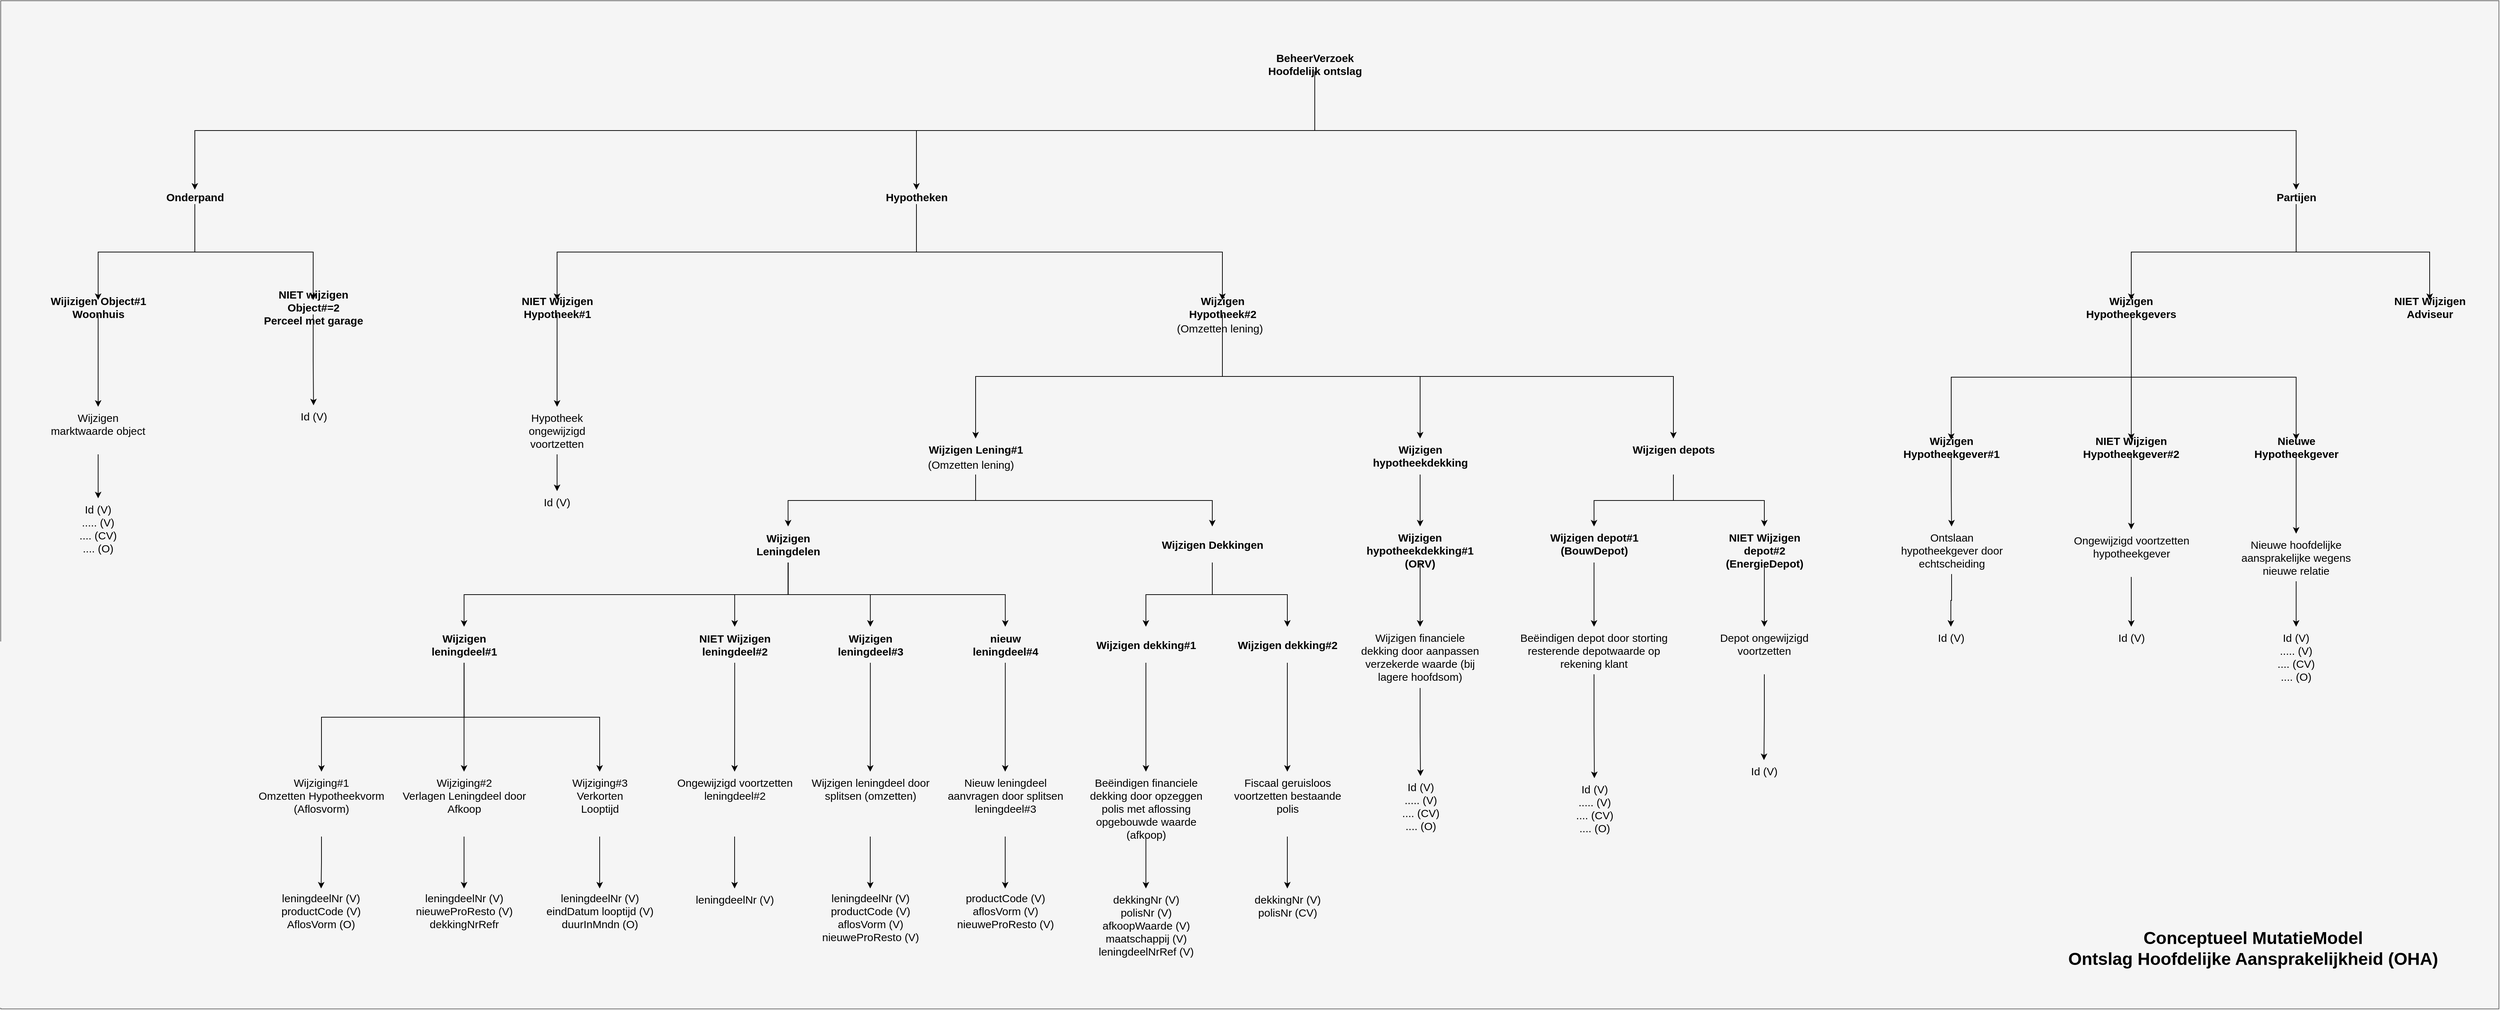 <mxfile version="13.5.8" type="github">
  <diagram id="_5MlK92pP_jdn4NmUBOo" name="Page-1">
    <mxGraphModel dx="5622" dy="2245" grid="1" gridSize="10" guides="1" tooltips="1" connect="1" arrows="1" fold="1" page="1" pageScale="1" pageWidth="1169" pageHeight="1654" math="0" shadow="0">
      <root>
        <mxCell id="0" />
        <mxCell id="1" parent="0" />
        <mxCell id="A_dErglWLUNFQnM9_SRv-1" value="" style="rounded=0;whiteSpace=wrap;html=1;fillColor=#f5f5f5;strokeColor=#666666;fontColor=#333333;labelBackgroundColor=none;" vertex="1" parent="1">
          <mxGeometry x="-4216" y="-223" width="3462" height="1398" as="geometry" />
        </mxCell>
        <mxCell id="A_dErglWLUNFQnM9_SRv-2" style="edgeStyle=orthogonalEdgeStyle;rounded=0;orthogonalLoop=1;jettySize=auto;html=1;exitX=0.5;exitY=1;exitDx=0;exitDy=0;labelBackgroundColor=none;" edge="1" parent="1" source="A_dErglWLUNFQnM9_SRv-6" target="A_dErglWLUNFQnM9_SRv-10">
          <mxGeometry relative="1" as="geometry" />
        </mxCell>
        <mxCell id="A_dErglWLUNFQnM9_SRv-3" style="edgeStyle=orthogonalEdgeStyle;rounded=0;orthogonalLoop=1;jettySize=auto;html=1;exitX=0.5;exitY=1;exitDx=0;exitDy=0;entryX=0.5;entryY=0;entryDx=0;entryDy=0;labelBackgroundColor=none;" edge="1" parent="1" source="A_dErglWLUNFQnM9_SRv-6" target="A_dErglWLUNFQnM9_SRv-12">
          <mxGeometry relative="1" as="geometry" />
        </mxCell>
        <mxCell id="A_dErglWLUNFQnM9_SRv-4" style="edgeStyle=orthogonalEdgeStyle;rounded=0;orthogonalLoop=1;jettySize=auto;html=1;exitX=0.5;exitY=1;exitDx=0;exitDy=0;entryX=0.5;entryY=0;entryDx=0;entryDy=0;labelBackgroundColor=none;" edge="1" parent="1" source="A_dErglWLUNFQnM9_SRv-6" target="A_dErglWLUNFQnM9_SRv-14">
          <mxGeometry relative="1" as="geometry" />
        </mxCell>
        <mxCell id="A_dErglWLUNFQnM9_SRv-5" style="edgeStyle=orthogonalEdgeStyle;rounded=0;orthogonalLoop=1;jettySize=auto;html=1;exitX=0.5;exitY=1;exitDx=0;exitDy=0;entryX=0.5;entryY=0;entryDx=0;entryDy=0;labelBackgroundColor=none;" edge="1" parent="1" source="A_dErglWLUNFQnM9_SRv-6" target="A_dErglWLUNFQnM9_SRv-16">
          <mxGeometry relative="1" as="geometry" />
        </mxCell>
        <mxCell id="A_dErglWLUNFQnM9_SRv-6" value="Wijzigen Leningdelen" style="text;html=1;strokeColor=none;fillColor=none;align=center;verticalAlign=middle;whiteSpace=wrap;rounded=0;fontStyle=1;fontSize=15;labelBackgroundColor=none;" vertex="1" parent="1">
          <mxGeometry x="-3198.36" y="506" width="147" height="50" as="geometry" />
        </mxCell>
        <mxCell id="A_dErglWLUNFQnM9_SRv-7" style="edgeStyle=orthogonalEdgeStyle;rounded=0;orthogonalLoop=1;jettySize=auto;html=1;exitX=0.5;exitY=1;exitDx=0;exitDy=0;entryX=0.5;entryY=0;entryDx=0;entryDy=0;labelBackgroundColor=none;" edge="1" parent="1" source="A_dErglWLUNFQnM9_SRv-10" target="A_dErglWLUNFQnM9_SRv-18">
          <mxGeometry relative="1" as="geometry" />
        </mxCell>
        <mxCell id="A_dErglWLUNFQnM9_SRv-8" style="edgeStyle=orthogonalEdgeStyle;rounded=0;orthogonalLoop=1;jettySize=auto;html=1;exitX=0.5;exitY=1;exitDx=0;exitDy=0;entryX=0.5;entryY=0;entryDx=0;entryDy=0;labelBackgroundColor=none;" edge="1" parent="1" source="A_dErglWLUNFQnM9_SRv-10" target="A_dErglWLUNFQnM9_SRv-20">
          <mxGeometry relative="1" as="geometry" />
        </mxCell>
        <mxCell id="A_dErglWLUNFQnM9_SRv-9" style="edgeStyle=orthogonalEdgeStyle;rounded=0;orthogonalLoop=1;jettySize=auto;html=1;exitX=0.5;exitY=1;exitDx=0;exitDy=0;" edge="1" parent="1" source="A_dErglWLUNFQnM9_SRv-10" target="A_dErglWLUNFQnM9_SRv-121">
          <mxGeometry relative="1" as="geometry" />
        </mxCell>
        <mxCell id="A_dErglWLUNFQnM9_SRv-10" value="Wijzigen leningdeel#1" style="text;html=1;strokeColor=none;fillColor=none;align=center;verticalAlign=middle;whiteSpace=wrap;rounded=0;fontStyle=1;fontSize=15;labelBackgroundColor=none;" vertex="1" parent="1">
          <mxGeometry x="-3647.43" y="645.0" width="147" height="50" as="geometry" />
        </mxCell>
        <mxCell id="A_dErglWLUNFQnM9_SRv-11" style="edgeStyle=orthogonalEdgeStyle;rounded=0;orthogonalLoop=1;jettySize=auto;html=1;exitX=0.5;exitY=1;exitDx=0;exitDy=0;fontSize=15;labelBackgroundColor=none;" edge="1" parent="1" source="A_dErglWLUNFQnM9_SRv-12" target="A_dErglWLUNFQnM9_SRv-26">
          <mxGeometry relative="1" as="geometry" />
        </mxCell>
        <mxCell id="A_dErglWLUNFQnM9_SRv-12" value="NIET Wijzigen leningdeel#2" style="text;html=1;strokeColor=none;fillColor=none;align=center;verticalAlign=middle;whiteSpace=wrap;rounded=0;fontStyle=1;fontSize=15;labelBackgroundColor=none;" vertex="1" parent="1">
          <mxGeometry x="-3272.36" y="645.0" width="147" height="50" as="geometry" />
        </mxCell>
        <mxCell id="A_dErglWLUNFQnM9_SRv-13" style="edgeStyle=orthogonalEdgeStyle;rounded=0;orthogonalLoop=1;jettySize=auto;html=1;exitX=0.5;exitY=1;exitDx=0;exitDy=0;fontSize=15;labelBackgroundColor=none;" edge="1" parent="1" source="A_dErglWLUNFQnM9_SRv-14" target="A_dErglWLUNFQnM9_SRv-24">
          <mxGeometry relative="1" as="geometry" />
        </mxCell>
        <mxCell id="A_dErglWLUNFQnM9_SRv-14" value="Wijzigen leningdeel#3" style="text;html=1;strokeColor=none;fillColor=none;align=center;verticalAlign=middle;whiteSpace=wrap;rounded=0;fontStyle=1;fontSize=15;labelBackgroundColor=none;" vertex="1" parent="1">
          <mxGeometry x="-3084.36" y="645.0" width="147" height="50" as="geometry" />
        </mxCell>
        <mxCell id="A_dErglWLUNFQnM9_SRv-15" style="edgeStyle=orthogonalEdgeStyle;rounded=0;orthogonalLoop=1;jettySize=auto;html=1;exitX=0.5;exitY=1;exitDx=0;exitDy=0;entryX=0.5;entryY=0;entryDx=0;entryDy=0;fontSize=15;labelBackgroundColor=none;" edge="1" parent="1" source="A_dErglWLUNFQnM9_SRv-16" target="A_dErglWLUNFQnM9_SRv-22">
          <mxGeometry relative="1" as="geometry" />
        </mxCell>
        <mxCell id="A_dErglWLUNFQnM9_SRv-16" value="nieuw &lt;br&gt;leningdeel#4" style="text;html=1;strokeColor=none;fillColor=none;align=center;verticalAlign=middle;whiteSpace=wrap;rounded=0;fontStyle=1;fontSize=15;labelBackgroundColor=none;" vertex="1" parent="1">
          <mxGeometry x="-2897.36" y="645.0" width="147" height="50" as="geometry" />
        </mxCell>
        <mxCell id="A_dErglWLUNFQnM9_SRv-17" style="edgeStyle=orthogonalEdgeStyle;rounded=0;orthogonalLoop=1;jettySize=auto;html=1;exitX=0.5;exitY=1;exitDx=0;exitDy=0;entryX=0.5;entryY=0;entryDx=0;entryDy=0;fontSize=15;labelBackgroundColor=none;" edge="1" parent="1" source="A_dErglWLUNFQnM9_SRv-18" target="A_dErglWLUNFQnM9_SRv-27">
          <mxGeometry relative="1" as="geometry" />
        </mxCell>
        <mxCell id="A_dErglWLUNFQnM9_SRv-18" value="&lt;span style=&quot;color: rgb(0 , 0 , 0) ; font-family: &amp;#34;helvetica&amp;#34; ; font-size: 15px ; font-style: normal ; font-weight: 400 ; letter-spacing: normal ; text-indent: 0px ; text-transform: none ; word-spacing: 0px ; display: inline ; float: none&quot;&gt;Wijziging#2&lt;br&gt;Verlagen Leningdeel door Afkoop&lt;/span&gt;" style="text;whiteSpace=wrap;html=1;align=center;labelBackgroundColor=none;" vertex="1" parent="1">
          <mxGeometry x="-3666.43" y="846.03" width="185" height="90" as="geometry" />
        </mxCell>
        <mxCell id="A_dErglWLUNFQnM9_SRv-19" style="edgeStyle=orthogonalEdgeStyle;rounded=0;orthogonalLoop=1;jettySize=auto;html=1;exitX=0.5;exitY=1;exitDx=0;exitDy=0;entryX=0.5;entryY=0;entryDx=0;entryDy=0;fontSize=15;labelBackgroundColor=none;" edge="1" parent="1" source="A_dErglWLUNFQnM9_SRv-20" target="A_dErglWLUNFQnM9_SRv-28">
          <mxGeometry relative="1" as="geometry" />
        </mxCell>
        <mxCell id="A_dErglWLUNFQnM9_SRv-20" value="&lt;span style=&quot;color: rgb(0 , 0 , 0) ; font-family: &amp;#34;helvetica&amp;#34; ; font-size: 15px ; font-style: normal ; font-weight: 400 ; letter-spacing: normal ; text-indent: 0px ; text-transform: none ; word-spacing: 0px ; display: inline ; float: none&quot;&gt;Wijziging#3&lt;br&gt;Verkorten &lt;br&gt;Looptijd&lt;/span&gt;" style="text;whiteSpace=wrap;html=1;align=center;labelBackgroundColor=none;" vertex="1" parent="1">
          <mxGeometry x="-3478.5" y="846.03" width="185" height="90" as="geometry" />
        </mxCell>
        <mxCell id="A_dErglWLUNFQnM9_SRv-21" style="edgeStyle=orthogonalEdgeStyle;rounded=0;orthogonalLoop=1;jettySize=auto;html=1;exitX=0.5;exitY=1;exitDx=0;exitDy=0;entryX=0.5;entryY=0;entryDx=0;entryDy=0;fontSize=15;labelBackgroundColor=none;" edge="1" parent="1" source="A_dErglWLUNFQnM9_SRv-22" target="A_dErglWLUNFQnM9_SRv-31">
          <mxGeometry relative="1" as="geometry" />
        </mxCell>
        <mxCell id="A_dErglWLUNFQnM9_SRv-22" value="&lt;span style=&quot;color: rgb(0, 0, 0); font-family: helvetica; font-size: 15px; font-style: normal; font-weight: 400; letter-spacing: normal; text-indent: 0px; text-transform: none; word-spacing: 0px; display: inline; float: none;&quot;&gt;Nieuw leningdeel aanvragen door splitsen leningdeel#3&lt;/span&gt;" style="text;whiteSpace=wrap;html=1;align=center;labelBackgroundColor=none;" vertex="1" parent="1">
          <mxGeometry x="-2916.5" y="846.03" width="185" height="90" as="geometry" />
        </mxCell>
        <mxCell id="A_dErglWLUNFQnM9_SRv-23" style="edgeStyle=orthogonalEdgeStyle;rounded=0;orthogonalLoop=1;jettySize=auto;html=1;exitX=0.5;exitY=1;exitDx=0;exitDy=0;entryX=0.5;entryY=0;entryDx=0;entryDy=0;fontSize=15;labelBackgroundColor=none;" edge="1" parent="1" source="A_dErglWLUNFQnM9_SRv-24" target="A_dErglWLUNFQnM9_SRv-30">
          <mxGeometry relative="1" as="geometry" />
        </mxCell>
        <mxCell id="A_dErglWLUNFQnM9_SRv-24" value="Wijzigen leningdeel door splitsen (omzetten)" style="text;whiteSpace=wrap;html=1;fontSize=15;align=center;labelBackgroundColor=none;" vertex="1" parent="1">
          <mxGeometry x="-3103.5" y="846.03" width="185" height="90" as="geometry" />
        </mxCell>
        <mxCell id="A_dErglWLUNFQnM9_SRv-25" style="edgeStyle=orthogonalEdgeStyle;rounded=0;orthogonalLoop=1;jettySize=auto;html=1;exitX=0.5;exitY=1;exitDx=0;exitDy=0;entryX=0.5;entryY=0;entryDx=0;entryDy=0;fontSize=15;labelBackgroundColor=none;" edge="1" parent="1" source="A_dErglWLUNFQnM9_SRv-26" target="A_dErglWLUNFQnM9_SRv-29">
          <mxGeometry relative="1" as="geometry" />
        </mxCell>
        <mxCell id="A_dErglWLUNFQnM9_SRv-26" value="Ongewijzigd voortzetten leningdeel#2" style="text;whiteSpace=wrap;html=1;fontSize=15;align=center;labelBackgroundColor=none;" vertex="1" parent="1">
          <mxGeometry x="-3291.5" y="846.03" width="185" height="90" as="geometry" />
        </mxCell>
        <mxCell id="A_dErglWLUNFQnM9_SRv-27" value="&lt;p&gt;leningdeelNr (V)&lt;br&gt;nieuweProResto (V)&lt;br&gt;dekkingNrRefr&lt;br&gt;&lt;/p&gt;" style="text;html=1;strokeColor=none;fillColor=none;spacing=5;spacingTop=-20;whiteSpace=wrap;overflow=hidden;rounded=0;fontSize=15;align=center;labelBackgroundColor=none;" vertex="1" parent="1">
          <mxGeometry x="-3666.43" y="1008.0" width="185" height="90" as="geometry" />
        </mxCell>
        <mxCell id="A_dErglWLUNFQnM9_SRv-28" value="&lt;p&gt;leningdeelNr (V)&lt;br&gt;eindDatum looptijd (V)&lt;br&gt;duurInMndn (O)&lt;/p&gt;" style="text;html=1;strokeColor=none;fillColor=none;spacing=5;spacingTop=-20;whiteSpace=wrap;overflow=hidden;rounded=0;fontSize=15;align=center;labelBackgroundColor=none;" vertex="1" parent="1">
          <mxGeometry x="-3478.5" y="1008.0" width="185" height="90" as="geometry" />
        </mxCell>
        <mxCell id="A_dErglWLUNFQnM9_SRv-29" value="&lt;meta charset=&quot;utf-8&quot;&gt;&lt;span style=&quot;color: rgb(0, 0, 0); font-family: helvetica; font-size: 15px; font-style: normal; font-weight: 400; letter-spacing: normal; text-indent: 0px; text-transform: none; word-spacing: 0px; display: inline; float: none;&quot;&gt;leningdeelNr (V)&lt;/span&gt;" style="text;whiteSpace=wrap;html=1;fontSize=15;align=center;labelBackgroundColor=none;" vertex="1" parent="1">
          <mxGeometry x="-3291.5" y="1008.0" width="185" height="90" as="geometry" />
        </mxCell>
        <mxCell id="A_dErglWLUNFQnM9_SRv-30" value="&lt;p&gt;leningdeelNr (V)&lt;br&gt;productCode (V)&lt;br&gt;aflosVorm (V)&lt;br&gt;nieuweProResto (V)&lt;/p&gt;" style="text;html=1;strokeColor=none;fillColor=none;spacing=5;spacingTop=-20;whiteSpace=wrap;overflow=hidden;rounded=0;fontSize=15;align=center;labelBackgroundColor=none;" vertex="1" parent="1">
          <mxGeometry x="-3103.5" y="1008" width="185" height="90" as="geometry" />
        </mxCell>
        <mxCell id="A_dErglWLUNFQnM9_SRv-31" value="&lt;p&gt;productCode (V)&lt;br&gt;aflosVorm (V)&lt;br&gt;nieuweProResto (V)&lt;/p&gt;" style="text;html=1;strokeColor=none;fillColor=none;spacing=5;spacingTop=-20;whiteSpace=wrap;overflow=hidden;rounded=0;fontSize=15;align=center;labelBackgroundColor=none;" vertex="1" parent="1">
          <mxGeometry x="-2916.5" y="1008.0" width="185" height="90" as="geometry" />
        </mxCell>
        <mxCell id="A_dErglWLUNFQnM9_SRv-32" style="edgeStyle=orthogonalEdgeStyle;rounded=0;orthogonalLoop=1;jettySize=auto;html=1;exitX=0.5;exitY=1;exitDx=0;exitDy=0;entryX=0.5;entryY=0;entryDx=0;entryDy=0;fontSize=15;labelBackgroundColor=none;" edge="1" parent="1" source="A_dErglWLUNFQnM9_SRv-35" target="A_dErglWLUNFQnM9_SRv-38">
          <mxGeometry relative="1" as="geometry" />
        </mxCell>
        <mxCell id="A_dErglWLUNFQnM9_SRv-33" style="edgeStyle=orthogonalEdgeStyle;rounded=0;orthogonalLoop=1;jettySize=auto;html=1;exitX=0.5;exitY=1;exitDx=0;exitDy=0;entryX=0.5;entryY=0;entryDx=0;entryDy=0;fontSize=15;labelBackgroundColor=none;" edge="1" parent="1" source="A_dErglWLUNFQnM9_SRv-35" target="A_dErglWLUNFQnM9_SRv-49">
          <mxGeometry relative="1" as="geometry" />
        </mxCell>
        <mxCell id="A_dErglWLUNFQnM9_SRv-34" style="edgeStyle=orthogonalEdgeStyle;rounded=0;orthogonalLoop=1;jettySize=auto;html=1;exitX=0.5;exitY=1;exitDx=0;exitDy=0;entryX=0.5;entryY=0;entryDx=0;entryDy=0;fontSize=15;labelBackgroundColor=none;" edge="1" parent="1" source="A_dErglWLUNFQnM9_SRv-35" target="A_dErglWLUNFQnM9_SRv-51">
          <mxGeometry relative="1" as="geometry" />
        </mxCell>
        <mxCell id="A_dErglWLUNFQnM9_SRv-35" value="Wijzigen Hypotheek#2" style="text;html=1;strokeColor=none;fillColor=none;align=center;verticalAlign=middle;whiteSpace=wrap;rounded=0;fontStyle=1;fontSize=15;labelBackgroundColor=none;" vertex="1" parent="1">
          <mxGeometry x="-2596.5" y="192.0" width="147" height="20" as="geometry" />
        </mxCell>
        <mxCell id="A_dErglWLUNFQnM9_SRv-36" style="edgeStyle=orthogonalEdgeStyle;rounded=0;orthogonalLoop=1;jettySize=auto;html=1;exitX=0.5;exitY=1;exitDx=0;exitDy=0;entryX=0.5;entryY=0;entryDx=0;entryDy=0;fontSize=15;labelBackgroundColor=none;" edge="1" parent="1" source="A_dErglWLUNFQnM9_SRv-38" target="A_dErglWLUNFQnM9_SRv-6">
          <mxGeometry relative="1" as="geometry" />
        </mxCell>
        <mxCell id="A_dErglWLUNFQnM9_SRv-37" style="edgeStyle=orthogonalEdgeStyle;rounded=0;orthogonalLoop=1;jettySize=auto;html=1;exitX=0.5;exitY=1;exitDx=0;exitDy=0;entryX=0.5;entryY=0;entryDx=0;entryDy=0;fontSize=15;labelBackgroundColor=none;" edge="1" parent="1" source="A_dErglWLUNFQnM9_SRv-38" target="A_dErglWLUNFQnM9_SRv-42">
          <mxGeometry relative="1" as="geometry" />
        </mxCell>
        <mxCell id="A_dErglWLUNFQnM9_SRv-38" value="&lt;span style=&quot;font-weight: 700&quot;&gt;Wijzigen Lening#1&lt;/span&gt;" style="text;whiteSpace=wrap;html=1;fontSize=15;align=center;labelBackgroundColor=none;" vertex="1" parent="1">
          <mxGeometry x="-2941.496" y="384" width="153" height="50" as="geometry" />
        </mxCell>
        <mxCell id="A_dErglWLUNFQnM9_SRv-39" style="edgeStyle=orthogonalEdgeStyle;rounded=0;orthogonalLoop=1;jettySize=auto;html=1;exitX=0.5;exitY=1;exitDx=0;exitDy=0;fontSize=15;labelBackgroundColor=none;" edge="1" parent="1">
          <mxGeometry relative="1" as="geometry">
            <mxPoint x="-2781" y="135" as="sourcePoint" />
            <mxPoint x="-2781" y="135" as="targetPoint" />
          </mxGeometry>
        </mxCell>
        <mxCell id="A_dErglWLUNFQnM9_SRv-40" style="edgeStyle=orthogonalEdgeStyle;rounded=0;orthogonalLoop=1;jettySize=auto;html=1;exitX=0.5;exitY=1;exitDx=0;exitDy=0;entryX=0.5;entryY=0;entryDx=0;entryDy=0;fontSize=15;labelBackgroundColor=none;" edge="1" parent="1" source="A_dErglWLUNFQnM9_SRv-42" target="A_dErglWLUNFQnM9_SRv-44">
          <mxGeometry relative="1" as="geometry" />
        </mxCell>
        <mxCell id="A_dErglWLUNFQnM9_SRv-41" style="edgeStyle=orthogonalEdgeStyle;rounded=0;orthogonalLoop=1;jettySize=auto;html=1;exitX=0.5;exitY=1;exitDx=0;exitDy=0;entryX=0.5;entryY=0;entryDx=0;entryDy=0;fontSize=15;labelBackgroundColor=none;" edge="1" parent="1" source="A_dErglWLUNFQnM9_SRv-42" target="A_dErglWLUNFQnM9_SRv-46">
          <mxGeometry relative="1" as="geometry" />
        </mxCell>
        <mxCell id="A_dErglWLUNFQnM9_SRv-42" value="Wijzigen Dekkingen" style="text;html=1;strokeColor=none;fillColor=none;align=center;verticalAlign=middle;whiteSpace=wrap;rounded=0;fontStyle=1;fontSize=15;labelBackgroundColor=none;" vertex="1" parent="1">
          <mxGeometry x="-2610.5" y="506" width="147" height="50" as="geometry" />
        </mxCell>
        <mxCell id="A_dErglWLUNFQnM9_SRv-43" style="edgeStyle=orthogonalEdgeStyle;rounded=0;orthogonalLoop=1;jettySize=auto;html=1;exitX=0.5;exitY=1;exitDx=0;exitDy=0;fontSize=15;labelBackgroundColor=none;" edge="1" parent="1" source="A_dErglWLUNFQnM9_SRv-44" target="A_dErglWLUNFQnM9_SRv-62">
          <mxGeometry relative="1" as="geometry" />
        </mxCell>
        <mxCell id="A_dErglWLUNFQnM9_SRv-44" value="Wijzigen dekking#1" style="text;html=1;strokeColor=none;fillColor=none;align=center;verticalAlign=middle;whiteSpace=wrap;rounded=0;fontStyle=1;fontSize=15;labelBackgroundColor=none;" vertex="1" parent="1">
          <mxGeometry x="-2702.5" y="645.0" width="147" height="50" as="geometry" />
        </mxCell>
        <mxCell id="A_dErglWLUNFQnM9_SRv-45" style="edgeStyle=orthogonalEdgeStyle;rounded=0;orthogonalLoop=1;jettySize=auto;html=1;exitX=0.5;exitY=1;exitDx=0;exitDy=0;entryX=0.5;entryY=0;entryDx=0;entryDy=0;fontSize=15;labelBackgroundColor=none;" edge="1" parent="1" source="A_dErglWLUNFQnM9_SRv-46" target="A_dErglWLUNFQnM9_SRv-60">
          <mxGeometry relative="1" as="geometry" />
        </mxCell>
        <mxCell id="A_dErglWLUNFQnM9_SRv-46" value="Wijzigen dekking#2" style="text;html=1;strokeColor=none;fillColor=none;align=center;verticalAlign=middle;whiteSpace=wrap;rounded=0;fontStyle=1;fontSize=15;labelBackgroundColor=none;" vertex="1" parent="1">
          <mxGeometry x="-2506.5" y="645.0" width="147" height="50" as="geometry" />
        </mxCell>
        <mxCell id="A_dErglWLUNFQnM9_SRv-47" style="edgeStyle=orthogonalEdgeStyle;rounded=0;orthogonalLoop=1;jettySize=auto;html=1;exitX=0.5;exitY=1;exitDx=0;exitDy=0;entryX=0.5;entryY=0;entryDx=0;entryDy=0;fontSize=15;labelBackgroundColor=none;" edge="1" parent="1" source="A_dErglWLUNFQnM9_SRv-49" target="A_dErglWLUNFQnM9_SRv-55">
          <mxGeometry relative="1" as="geometry" />
        </mxCell>
        <mxCell id="A_dErglWLUNFQnM9_SRv-48" style="edgeStyle=orthogonalEdgeStyle;rounded=0;orthogonalLoop=1;jettySize=auto;html=1;exitX=0.5;exitY=1;exitDx=0;exitDy=0;entryX=0.5;entryY=0;entryDx=0;entryDy=0;fontSize=15;labelBackgroundColor=none;" edge="1" parent="1" source="A_dErglWLUNFQnM9_SRv-49" target="A_dErglWLUNFQnM9_SRv-57">
          <mxGeometry relative="1" as="geometry" />
        </mxCell>
        <mxCell id="A_dErglWLUNFQnM9_SRv-49" value="&lt;span style=&quot;color: rgb(0, 0, 0); font-family: helvetica; font-size: 15px; font-style: normal; font-weight: 700; letter-spacing: normal; text-indent: 0px; text-transform: none; word-spacing: 0px; display: inline; float: none;&quot;&gt;Wijzigen depots&lt;/span&gt;" style="text;whiteSpace=wrap;html=1;fontSize=15;align=center;labelBackgroundColor=none;" vertex="1" parent="1">
          <mxGeometry x="-1974.496" y="384" width="153" height="50" as="geometry" />
        </mxCell>
        <mxCell id="A_dErglWLUNFQnM9_SRv-50" style="edgeStyle=orthogonalEdgeStyle;rounded=0;orthogonalLoop=1;jettySize=auto;html=1;exitX=0.5;exitY=1;exitDx=0;exitDy=0;fontSize=15;labelBackgroundColor=none;" edge="1" parent="1" source="A_dErglWLUNFQnM9_SRv-51" target="A_dErglWLUNFQnM9_SRv-53">
          <mxGeometry relative="1" as="geometry" />
        </mxCell>
        <mxCell id="A_dErglWLUNFQnM9_SRv-51" value="&lt;span style=&quot;color: rgb(0, 0, 0); font-family: helvetica; font-size: 15px; font-style: normal; font-weight: 700; letter-spacing: normal; text-indent: 0px; text-transform: none; word-spacing: 0px; display: inline; float: none;&quot;&gt;Wijzigen hypotheekdekking&lt;/span&gt;" style="text;whiteSpace=wrap;html=1;fontSize=15;align=center;labelBackgroundColor=none;" vertex="1" parent="1">
          <mxGeometry x="-2325.496" y="384" width="153" height="50" as="geometry" />
        </mxCell>
        <mxCell id="A_dErglWLUNFQnM9_SRv-52" style="edgeStyle=orthogonalEdgeStyle;rounded=0;orthogonalLoop=1;jettySize=auto;html=1;exitX=0.5;exitY=1;exitDx=0;exitDy=0;entryX=0.5;entryY=0;entryDx=0;entryDy=0;fontSize=15;labelBackgroundColor=none;" edge="1" parent="1" source="A_dErglWLUNFQnM9_SRv-53" target="A_dErglWLUNFQnM9_SRv-69">
          <mxGeometry relative="1" as="geometry" />
        </mxCell>
        <mxCell id="A_dErglWLUNFQnM9_SRv-53" value="&lt;meta charset=&quot;utf-8&quot;&gt;&lt;span style=&quot;color: rgb(0, 0, 0); font-family: helvetica; font-size: 15px; font-style: normal; font-weight: 700; letter-spacing: normal; text-indent: 0px; text-transform: none; word-spacing: 0px; display: inline; float: none;&quot;&gt;Wijzigen hypotheekdekking#1 (ORV)&lt;/span&gt;" style="text;whiteSpace=wrap;html=1;fontSize=15;align=center;labelBackgroundColor=none;" vertex="1" parent="1">
          <mxGeometry x="-2339" y="506" width="180" height="50" as="geometry" />
        </mxCell>
        <mxCell id="A_dErglWLUNFQnM9_SRv-54" style="edgeStyle=orthogonalEdgeStyle;rounded=0;orthogonalLoop=1;jettySize=auto;html=1;exitX=0.5;exitY=1;exitDx=0;exitDy=0;fontSize=15;labelBackgroundColor=none;" edge="1" parent="1" source="A_dErglWLUNFQnM9_SRv-55" target="A_dErglWLUNFQnM9_SRv-65">
          <mxGeometry relative="1" as="geometry" />
        </mxCell>
        <mxCell id="A_dErglWLUNFQnM9_SRv-55" value="&lt;span style=&quot;color: rgb(0, 0, 0); font-family: helvetica; font-size: 15px; font-style: normal; font-weight: 700; letter-spacing: normal; text-indent: 0px; text-transform: none; word-spacing: 0px; display: inline; float: none;&quot;&gt;Wijzigen depot#1 (BouwDepot)&lt;/span&gt;" style="text;whiteSpace=wrap;html=1;fontSize=15;align=center;labelBackgroundColor=none;" vertex="1" parent="1">
          <mxGeometry x="-2084.496" y="506" width="153" height="50" as="geometry" />
        </mxCell>
        <mxCell id="A_dErglWLUNFQnM9_SRv-56" style="edgeStyle=orthogonalEdgeStyle;rounded=0;orthogonalLoop=1;jettySize=auto;html=1;exitX=0.5;exitY=1;exitDx=0;exitDy=0;entryX=0.5;entryY=0;entryDx=0;entryDy=0;fontSize=15;labelBackgroundColor=none;" edge="1" parent="1" source="A_dErglWLUNFQnM9_SRv-57" target="A_dErglWLUNFQnM9_SRv-67">
          <mxGeometry relative="1" as="geometry" />
        </mxCell>
        <mxCell id="A_dErglWLUNFQnM9_SRv-57" value="&lt;span style=&quot;color: rgb(0, 0, 0); font-family: helvetica; font-size: 15px; font-style: normal; font-weight: 700; letter-spacing: normal; text-indent: 0px; text-transform: none; word-spacing: 0px; display: inline; float: none;&quot;&gt;NIET Wijzigen depot#2 (EnergieDepot)&lt;/span&gt;" style="text;whiteSpace=wrap;html=1;fontSize=15;align=center;labelBackgroundColor=none;" vertex="1" parent="1">
          <mxGeometry x="-1848.496" y="506" width="153" height="50" as="geometry" />
        </mxCell>
        <mxCell id="A_dErglWLUNFQnM9_SRv-58" value="&lt;div&gt;&lt;span&gt;&lt;font face=&quot;helvetica&quot;&gt;dekkingNr (V)&lt;/font&gt;&lt;/span&gt;&lt;/div&gt;&lt;div&gt;&lt;font face=&quot;helvetica&quot;&gt;polisNr (V)&lt;/font&gt;&lt;/div&gt;&lt;div&gt;&lt;span&gt;afkoopWaarde (V)&lt;/span&gt;&lt;br&gt;&lt;/div&gt;&lt;div&gt;maatschappij (V)&lt;font face=&quot;helvetica&quot;&gt;&lt;br&gt;&lt;/font&gt;&lt;/div&gt;&lt;div&gt;leningdeelNrRef (V)&lt;/div&gt;" style="text;whiteSpace=wrap;html=1;fontSize=15;align=center;labelBackgroundColor=none;" vertex="1" parent="1">
          <mxGeometry x="-2721.5" y="1008.0" width="185" height="90" as="geometry" />
        </mxCell>
        <mxCell id="A_dErglWLUNFQnM9_SRv-59" style="edgeStyle=orthogonalEdgeStyle;rounded=0;orthogonalLoop=1;jettySize=auto;html=1;exitX=0.5;exitY=1;exitDx=0;exitDy=0;entryX=0.5;entryY=0;entryDx=0;entryDy=0;fontSize=15;labelBackgroundColor=none;" edge="1" parent="1" source="A_dErglWLUNFQnM9_SRv-60" target="A_dErglWLUNFQnM9_SRv-63">
          <mxGeometry relative="1" as="geometry" />
        </mxCell>
        <mxCell id="A_dErglWLUNFQnM9_SRv-60" value="Fiscaal geruisloos voortzetten bestaande polis" style="text;whiteSpace=wrap;html=1;fontSize=15;align=center;labelBackgroundColor=none;" vertex="1" parent="1">
          <mxGeometry x="-2525.5" y="846.03" width="185" height="90" as="geometry" />
        </mxCell>
        <mxCell id="A_dErglWLUNFQnM9_SRv-61" style="edgeStyle=orthogonalEdgeStyle;rounded=0;orthogonalLoop=1;jettySize=auto;html=1;exitX=0.5;exitY=1;exitDx=0;exitDy=0;entryX=0.5;entryY=0;entryDx=0;entryDy=0;fontSize=15;labelBackgroundColor=none;" edge="1" parent="1" source="A_dErglWLUNFQnM9_SRv-62" target="A_dErglWLUNFQnM9_SRv-58">
          <mxGeometry relative="1" as="geometry" />
        </mxCell>
        <mxCell id="A_dErglWLUNFQnM9_SRv-62" value="Beëindigen financiele dekking door opzeggen polis met aflossing opgebouwde waarde (afkoop)" style="text;whiteSpace=wrap;html=1;fontSize=15;align=center;labelBackgroundColor=none;" vertex="1" parent="1">
          <mxGeometry x="-2721.5" y="846.03" width="185" height="90" as="geometry" />
        </mxCell>
        <mxCell id="A_dErglWLUNFQnM9_SRv-63" value="&lt;div style=&quot;color: rgb(0, 0, 0); font-family: helvetica; font-size: 15px; font-style: normal; font-weight: 400; letter-spacing: normal; text-indent: 0px; text-transform: none; word-spacing: 0px;&quot;&gt;&lt;span&gt;&lt;font face=&quot;helvetica&quot;&gt;dekkingNr (V)&lt;/font&gt;&lt;/span&gt;&lt;/div&gt;&lt;div style=&quot;color: rgb(0, 0, 0); font-family: helvetica; font-size: 15px; font-style: normal; font-weight: 400; letter-spacing: normal; text-indent: 0px; text-transform: none; word-spacing: 0px;&quot;&gt;&lt;font face=&quot;helvetica&quot;&gt;polisNr (CV)&lt;/font&gt;&lt;/div&gt;" style="text;whiteSpace=wrap;html=1;fontSize=15;align=center;labelBackgroundColor=none;" vertex="1" parent="1">
          <mxGeometry x="-2525.5" y="1008.0" width="185" height="90" as="geometry" />
        </mxCell>
        <mxCell id="A_dErglWLUNFQnM9_SRv-64" style="edgeStyle=orthogonalEdgeStyle;rounded=0;orthogonalLoop=1;jettySize=auto;html=1;exitX=0.5;exitY=1;exitDx=0;exitDy=0;entryX=0.5;entryY=0;entryDx=0;entryDy=0;fontSize=15;labelBackgroundColor=none;" edge="1" parent="1" source="A_dErglWLUNFQnM9_SRv-65" target="A_dErglWLUNFQnM9_SRv-115">
          <mxGeometry relative="1" as="geometry" />
        </mxCell>
        <mxCell id="A_dErglWLUNFQnM9_SRv-65" value="Beëindigen depot door storting resterende depotwaarde op rekening klant" style="text;whiteSpace=wrap;html=1;fontSize=15;align=center;labelBackgroundColor=none;" vertex="1" parent="1">
          <mxGeometry x="-2114" y="645" width="212" height="66" as="geometry" />
        </mxCell>
        <mxCell id="A_dErglWLUNFQnM9_SRv-66" style="edgeStyle=orthogonalEdgeStyle;rounded=0;orthogonalLoop=1;jettySize=auto;html=1;exitX=0.5;exitY=1;exitDx=0;exitDy=0;entryX=0.5;entryY=0;entryDx=0;entryDy=0;fontSize=15;labelBackgroundColor=none;" edge="1" parent="1" source="A_dErglWLUNFQnM9_SRv-67" target="A_dErglWLUNFQnM9_SRv-113">
          <mxGeometry relative="1" as="geometry" />
        </mxCell>
        <mxCell id="A_dErglWLUNFQnM9_SRv-67" value="Depot ongewijzigd voortzetten" style="text;whiteSpace=wrap;html=1;fontSize=15;align=center;labelBackgroundColor=none;" vertex="1" parent="1">
          <mxGeometry x="-1839" y="645" width="134" height="66" as="geometry" />
        </mxCell>
        <mxCell id="A_dErglWLUNFQnM9_SRv-68" style="edgeStyle=orthogonalEdgeStyle;rounded=0;orthogonalLoop=1;jettySize=auto;html=1;exitX=0.5;exitY=1;exitDx=0;exitDy=0;entryX=0.5;entryY=0;entryDx=0;entryDy=0;fontSize=15;labelBackgroundColor=none;" edge="1" parent="1" source="A_dErglWLUNFQnM9_SRv-69" target="A_dErglWLUNFQnM9_SRv-114">
          <mxGeometry relative="1" as="geometry" />
        </mxCell>
        <mxCell id="A_dErglWLUNFQnM9_SRv-69" value="Wijzigen financiele dekking door aanpassen verzekerde waarde (bij lagere hoofdsom)" style="text;whiteSpace=wrap;html=1;fontSize=15;align=center;labelBackgroundColor=none;" vertex="1" parent="1">
          <mxGeometry x="-2339" y="645.0" width="180" height="85" as="geometry" />
        </mxCell>
        <mxCell id="A_dErglWLUNFQnM9_SRv-70" style="edgeStyle=orthogonalEdgeStyle;rounded=0;orthogonalLoop=1;jettySize=auto;html=1;exitX=0.5;exitY=1;exitDx=0;exitDy=0;entryX=0.5;entryY=0;entryDx=0;entryDy=0;fontSize=15;labelBackgroundColor=none;" edge="1" parent="1" source="A_dErglWLUNFQnM9_SRv-71" target="A_dErglWLUNFQnM9_SRv-104">
          <mxGeometry relative="1" as="geometry" />
        </mxCell>
        <mxCell id="A_dErglWLUNFQnM9_SRv-71" value="Wijzigen Hypotheekgever#1" style="text;html=1;strokeColor=none;fillColor=none;align=center;verticalAlign=middle;whiteSpace=wrap;rounded=0;fontStyle=1;fontSize=15;labelBackgroundColor=none;" vertex="1" parent="1">
          <mxGeometry x="-1586.5" y="386.0" width="147" height="20" as="geometry" />
        </mxCell>
        <mxCell id="A_dErglWLUNFQnM9_SRv-72" style="edgeStyle=orthogonalEdgeStyle;rounded=0;orthogonalLoop=1;jettySize=auto;html=1;exitX=0.5;exitY=1;exitDx=0;exitDy=0;entryX=0.5;entryY=0;entryDx=0;entryDy=0;fontSize=15;labelBackgroundColor=none;" edge="1" parent="1" source="A_dErglWLUNFQnM9_SRv-82" target="A_dErglWLUNFQnM9_SRv-35">
          <mxGeometry relative="1" as="geometry" />
        </mxCell>
        <mxCell id="A_dErglWLUNFQnM9_SRv-73" style="edgeStyle=orthogonalEdgeStyle;rounded=0;orthogonalLoop=1;jettySize=auto;html=1;exitX=0.5;exitY=1;exitDx=0;exitDy=0;entryX=0.5;entryY=0;entryDx=0;entryDy=0;fontSize=15;labelBackgroundColor=none;" edge="1" parent="1" source="A_dErglWLUNFQnM9_SRv-76" target="A_dErglWLUNFQnM9_SRv-82">
          <mxGeometry relative="1" as="geometry" />
        </mxCell>
        <mxCell id="A_dErglWLUNFQnM9_SRv-74" style="edgeStyle=orthogonalEdgeStyle;rounded=0;orthogonalLoop=1;jettySize=auto;html=1;exitX=0.5;exitY=1;exitDx=0;exitDy=0;entryX=0.5;entryY=0;entryDx=0;entryDy=0;fontSize=15;labelBackgroundColor=none;" edge="1" parent="1" source="A_dErglWLUNFQnM9_SRv-76" target="A_dErglWLUNFQnM9_SRv-85">
          <mxGeometry relative="1" as="geometry" />
        </mxCell>
        <mxCell id="A_dErglWLUNFQnM9_SRv-75" style="edgeStyle=orthogonalEdgeStyle;rounded=0;orthogonalLoop=1;jettySize=auto;html=1;exitX=0.5;exitY=1;exitDx=0;exitDy=0;entryX=0.5;entryY=0;entryDx=0;entryDy=0;fontSize=15;labelBackgroundColor=none;" edge="1" parent="1" source="A_dErglWLUNFQnM9_SRv-76" target="A_dErglWLUNFQnM9_SRv-95">
          <mxGeometry relative="1" as="geometry" />
        </mxCell>
        <mxCell id="A_dErglWLUNFQnM9_SRv-76" value="BeheerVerzoek&lt;br&gt;Hoofdelijk ontslag" style="text;html=1;strokeColor=none;fillColor=none;align=center;verticalAlign=middle;whiteSpace=wrap;rounded=0;fontStyle=1;fontSize=15;labelBackgroundColor=none;" vertex="1" parent="1">
          <mxGeometry x="-2468.5" y="-145" width="147" height="20" as="geometry" />
        </mxCell>
        <mxCell id="A_dErglWLUNFQnM9_SRv-77" style="edgeStyle=orthogonalEdgeStyle;rounded=0;orthogonalLoop=1;jettySize=auto;html=1;entryX=0.5;entryY=0;entryDx=0;entryDy=0;fontSize=15;labelBackgroundColor=none;" edge="1" parent="1" source="A_dErglWLUNFQnM9_SRv-78" target="A_dErglWLUNFQnM9_SRv-80">
          <mxGeometry relative="1" as="geometry" />
        </mxCell>
        <mxCell id="A_dErglWLUNFQnM9_SRv-78" value="NIET Wijzigen Hypotheek#1" style="text;html=1;strokeColor=none;fillColor=none;align=center;verticalAlign=middle;whiteSpace=wrap;rounded=0;fontStyle=1;fontSize=15;labelBackgroundColor=none;" vertex="1" parent="1">
          <mxGeometry x="-3518.5" y="192.0" width="147" height="20" as="geometry" />
        </mxCell>
        <mxCell id="A_dErglWLUNFQnM9_SRv-79" style="edgeStyle=orthogonalEdgeStyle;rounded=0;orthogonalLoop=1;jettySize=auto;html=1;exitX=0.5;exitY=1;exitDx=0;exitDy=0;entryX=0.5;entryY=0;entryDx=0;entryDy=0;fontSize=15;labelBackgroundColor=none;" edge="1" parent="1" source="A_dErglWLUNFQnM9_SRv-80" target="A_dErglWLUNFQnM9_SRv-112">
          <mxGeometry relative="1" as="geometry" />
        </mxCell>
        <mxCell id="A_dErglWLUNFQnM9_SRv-80" value="Hypotheek ongewijzigd voortzetten" style="text;whiteSpace=wrap;html=1;fontSize=15;align=center;labelBackgroundColor=none;" vertex="1" parent="1">
          <mxGeometry x="-3512.0" y="340.0" width="134" height="66" as="geometry" />
        </mxCell>
        <mxCell id="A_dErglWLUNFQnM9_SRv-81" style="edgeStyle=orthogonalEdgeStyle;rounded=0;orthogonalLoop=1;jettySize=auto;html=1;exitX=0.5;exitY=1;exitDx=0;exitDy=0;entryX=0.5;entryY=0;entryDx=0;entryDy=0;fontSize=15;labelBackgroundColor=none;" edge="1" parent="1" source="A_dErglWLUNFQnM9_SRv-82" target="A_dErglWLUNFQnM9_SRv-78">
          <mxGeometry relative="1" as="geometry" />
        </mxCell>
        <mxCell id="A_dErglWLUNFQnM9_SRv-82" value="Hypotheken" style="text;html=1;strokeColor=none;fillColor=none;align=center;verticalAlign=middle;whiteSpace=wrap;rounded=0;fontStyle=1;fontSize=15;labelBackgroundColor=none;" vertex="1" parent="1">
          <mxGeometry x="-3020.5" y="39" width="147" height="20" as="geometry" />
        </mxCell>
        <mxCell id="A_dErglWLUNFQnM9_SRv-83" style="edgeStyle=orthogonalEdgeStyle;rounded=0;orthogonalLoop=1;jettySize=auto;html=1;exitX=0.5;exitY=1;exitDx=0;exitDy=0;entryX=0.5;entryY=0;entryDx=0;entryDy=0;fontSize=15;labelBackgroundColor=none;" edge="1" parent="1" source="A_dErglWLUNFQnM9_SRv-85" target="A_dErglWLUNFQnM9_SRv-87">
          <mxGeometry relative="1" as="geometry" />
        </mxCell>
        <mxCell id="A_dErglWLUNFQnM9_SRv-84" style="edgeStyle=orthogonalEdgeStyle;rounded=0;orthogonalLoop=1;jettySize=auto;html=1;exitX=0.5;exitY=1;exitDx=0;exitDy=0;fontSize=15;labelBackgroundColor=none;" edge="1" parent="1" source="A_dErglWLUNFQnM9_SRv-85" target="A_dErglWLUNFQnM9_SRv-89">
          <mxGeometry relative="1" as="geometry" />
        </mxCell>
        <mxCell id="A_dErglWLUNFQnM9_SRv-85" value="Onderpand" style="text;html=1;strokeColor=none;fillColor=none;align=center;verticalAlign=middle;whiteSpace=wrap;rounded=0;fontStyle=1;fontSize=15;labelBackgroundColor=none;" vertex="1" parent="1">
          <mxGeometry x="-4020.5" y="39" width="147" height="20" as="geometry" />
        </mxCell>
        <mxCell id="A_dErglWLUNFQnM9_SRv-86" style="edgeStyle=orthogonalEdgeStyle;rounded=0;orthogonalLoop=1;jettySize=auto;html=1;exitX=0.5;exitY=1;exitDx=0;exitDy=0;entryX=0.5;entryY=0;entryDx=0;entryDy=0;fontSize=15;labelBackgroundColor=none;" edge="1" parent="1" source="A_dErglWLUNFQnM9_SRv-87" target="A_dErglWLUNFQnM9_SRv-91">
          <mxGeometry relative="1" as="geometry" />
        </mxCell>
        <mxCell id="A_dErglWLUNFQnM9_SRv-87" value="Wijizigen Object#1&lt;br&gt;Woonhuis" style="text;html=1;strokeColor=none;fillColor=none;align=center;verticalAlign=middle;whiteSpace=wrap;rounded=0;fontStyle=1;fontSize=15;labelBackgroundColor=none;" vertex="1" parent="1">
          <mxGeometry x="-4154.5" y="192.0" width="147" height="20" as="geometry" />
        </mxCell>
        <mxCell id="A_dErglWLUNFQnM9_SRv-88" style="edgeStyle=orthogonalEdgeStyle;rounded=0;orthogonalLoop=1;jettySize=auto;html=1;entryX=0.5;entryY=0;entryDx=0;entryDy=0;fontSize=15;labelBackgroundColor=none;" edge="1" parent="1" source="A_dErglWLUNFQnM9_SRv-89" target="A_dErglWLUNFQnM9_SRv-111">
          <mxGeometry relative="1" as="geometry" />
        </mxCell>
        <mxCell id="A_dErglWLUNFQnM9_SRv-89" value="NIET wijzigen Object#=2&lt;br&gt;Perceel met garage" style="text;html=1;strokeColor=none;fillColor=none;align=center;verticalAlign=middle;whiteSpace=wrap;rounded=0;fontStyle=1;fontSize=15;labelBackgroundColor=none;" vertex="1" parent="1">
          <mxGeometry x="-3856.5" y="192.0" width="147" height="20" as="geometry" />
        </mxCell>
        <mxCell id="A_dErglWLUNFQnM9_SRv-90" style="edgeStyle=orthogonalEdgeStyle;rounded=0;orthogonalLoop=1;jettySize=auto;html=1;exitX=0.5;exitY=1;exitDx=0;exitDy=0;entryX=0.5;entryY=0;entryDx=0;entryDy=0;fontSize=15;labelBackgroundColor=none;" edge="1" parent="1" source="A_dErglWLUNFQnM9_SRv-91" target="A_dErglWLUNFQnM9_SRv-92">
          <mxGeometry relative="1" as="geometry" />
        </mxCell>
        <mxCell id="A_dErglWLUNFQnM9_SRv-91" value="Wijzigen marktwaarde object" style="text;whiteSpace=wrap;html=1;fontSize=15;align=center;labelBackgroundColor=none;" vertex="1" parent="1">
          <mxGeometry x="-4148" y="340.0" width="134" height="66" as="geometry" />
        </mxCell>
        <mxCell id="A_dErglWLUNFQnM9_SRv-92" value="&lt;div&gt;&lt;font face=&quot;helvetica&quot; style=&quot;font-size: 15px&quot;&gt;Id (V)&lt;/font&gt;&lt;/div&gt;&lt;div&gt;&lt;span&gt;&lt;font face=&quot;helvetica&quot; style=&quot;font-size: 15px&quot;&gt;..... (V)&lt;/font&gt;&lt;/span&gt;&lt;/div&gt;&lt;div&gt;&lt;span&gt;&lt;font face=&quot;helvetica&quot; style=&quot;font-size: 15px&quot;&gt;.... (CV)&lt;/font&gt;&lt;/span&gt;&lt;/div&gt;&lt;div&gt;&lt;span&gt;&lt;font face=&quot;helvetica&quot; style=&quot;font-size: 15px&quot;&gt;.... (O)&lt;/font&gt;&lt;/span&gt;&lt;/div&gt;" style="text;whiteSpace=wrap;html=1;fontSize=15;align=center;labelBackgroundColor=none;" vertex="1" parent="1">
          <mxGeometry x="-4158" y="467" width="154" height="68" as="geometry" />
        </mxCell>
        <mxCell id="A_dErglWLUNFQnM9_SRv-93" style="edgeStyle=orthogonalEdgeStyle;rounded=0;orthogonalLoop=1;jettySize=auto;html=1;exitX=0.5;exitY=1;exitDx=0;exitDy=0;fontSize=15;entryX=0.5;entryY=0;entryDx=0;entryDy=0;labelBackgroundColor=none;" edge="1" parent="1" source="A_dErglWLUNFQnM9_SRv-95" target="A_dErglWLUNFQnM9_SRv-101">
          <mxGeometry relative="1" as="geometry">
            <mxPoint x="-1523.5" y="124" as="targetPoint" />
          </mxGeometry>
        </mxCell>
        <mxCell id="A_dErglWLUNFQnM9_SRv-94" style="edgeStyle=orthogonalEdgeStyle;rounded=0;orthogonalLoop=1;jettySize=auto;html=1;exitX=0.5;exitY=1;exitDx=0;exitDy=0;entryX=0.5;entryY=0;entryDx=0;entryDy=0;fontSize=15;labelBackgroundColor=none;" edge="1" parent="1" source="A_dErglWLUNFQnM9_SRv-95" target="A_dErglWLUNFQnM9_SRv-102">
          <mxGeometry relative="1" as="geometry" />
        </mxCell>
        <mxCell id="A_dErglWLUNFQnM9_SRv-95" value="Partijen" style="text;html=1;strokeColor=none;fillColor=none;align=center;verticalAlign=middle;whiteSpace=wrap;rounded=0;fontStyle=1;fontSize=15;labelBackgroundColor=none;" vertex="1" parent="1">
          <mxGeometry x="-1108.5" y="39" width="147" height="20" as="geometry" />
        </mxCell>
        <mxCell id="A_dErglWLUNFQnM9_SRv-96" style="edgeStyle=orthogonalEdgeStyle;rounded=0;orthogonalLoop=1;jettySize=auto;html=1;exitX=0.5;exitY=1;exitDx=0;exitDy=0;entryX=0.5;entryY=0;entryDx=0;entryDy=0;fontSize=15;labelBackgroundColor=none;" edge="1" parent="1" source="A_dErglWLUNFQnM9_SRv-97" target="A_dErglWLUNFQnM9_SRv-106">
          <mxGeometry relative="1" as="geometry" />
        </mxCell>
        <mxCell id="A_dErglWLUNFQnM9_SRv-97" value="NIET Wijzigen Hypotheekgever#2" style="text;html=1;strokeColor=none;fillColor=none;align=center;verticalAlign=middle;whiteSpace=wrap;rounded=0;fontStyle=1;fontSize=15;labelBackgroundColor=none;" vertex="1" parent="1">
          <mxGeometry x="-1337.0" y="386.0" width="147" height="20" as="geometry" />
        </mxCell>
        <mxCell id="A_dErglWLUNFQnM9_SRv-98" style="edgeStyle=orthogonalEdgeStyle;rounded=0;orthogonalLoop=1;jettySize=auto;html=1;exitX=0.5;exitY=1;exitDx=0;exitDy=0;entryX=0.5;entryY=0;entryDx=0;entryDy=0;fontSize=15;labelBackgroundColor=none;" edge="1" parent="1" source="A_dErglWLUNFQnM9_SRv-101" target="A_dErglWLUNFQnM9_SRv-71">
          <mxGeometry relative="1" as="geometry" />
        </mxCell>
        <mxCell id="A_dErglWLUNFQnM9_SRv-99" style="edgeStyle=orthogonalEdgeStyle;rounded=0;orthogonalLoop=1;jettySize=auto;html=1;exitX=0.5;exitY=1;exitDx=0;exitDy=0;entryX=0.5;entryY=0;entryDx=0;entryDy=0;fontSize=15;labelBackgroundColor=none;" edge="1" parent="1" source="A_dErglWLUNFQnM9_SRv-101" target="A_dErglWLUNFQnM9_SRv-97">
          <mxGeometry relative="1" as="geometry" />
        </mxCell>
        <mxCell id="A_dErglWLUNFQnM9_SRv-100" style="edgeStyle=orthogonalEdgeStyle;rounded=0;orthogonalLoop=1;jettySize=auto;html=1;exitX=0.5;exitY=1;exitDx=0;exitDy=0;entryX=0.5;entryY=0;entryDx=0;entryDy=0;fontSize=15;labelBackgroundColor=none;" edge="1" parent="1" source="A_dErglWLUNFQnM9_SRv-101" target="A_dErglWLUNFQnM9_SRv-108">
          <mxGeometry relative="1" as="geometry" />
        </mxCell>
        <mxCell id="A_dErglWLUNFQnM9_SRv-101" value="Wijzigen Hypotheekgevers" style="text;html=1;strokeColor=none;fillColor=none;align=center;verticalAlign=middle;whiteSpace=wrap;rounded=0;fontStyle=1;fontSize=15;labelBackgroundColor=none;" vertex="1" parent="1">
          <mxGeometry x="-1337.0" y="192.0" width="147" height="20" as="geometry" />
        </mxCell>
        <mxCell id="A_dErglWLUNFQnM9_SRv-102" value="NIET Wijzigen&lt;br&gt;Adviseur" style="text;html=1;strokeColor=none;fillColor=none;align=center;verticalAlign=middle;whiteSpace=wrap;rounded=0;fontStyle=1;fontSize=15;labelBackgroundColor=none;" vertex="1" parent="1">
          <mxGeometry x="-923.5" y="192" width="147" height="20" as="geometry" />
        </mxCell>
        <mxCell id="A_dErglWLUNFQnM9_SRv-103" style="edgeStyle=orthogonalEdgeStyle;rounded=0;orthogonalLoop=1;jettySize=auto;html=1;exitX=0.5;exitY=1;exitDx=0;exitDy=0;entryX=0.5;entryY=0;entryDx=0;entryDy=0;fontSize=15;labelBackgroundColor=none;" edge="1" parent="1" source="A_dErglWLUNFQnM9_SRv-104" target="A_dErglWLUNFQnM9_SRv-116">
          <mxGeometry relative="1" as="geometry" />
        </mxCell>
        <mxCell id="A_dErglWLUNFQnM9_SRv-104" value="Ontslaan hypotheekgever door echtscheiding" style="text;whiteSpace=wrap;html=1;fontSize=15;align=center;labelBackgroundColor=none;" vertex="1" parent="1">
          <mxGeometry x="-1595.5" y="506" width="166" height="66" as="geometry" />
        </mxCell>
        <mxCell id="A_dErglWLUNFQnM9_SRv-105" style="edgeStyle=orthogonalEdgeStyle;rounded=0;orthogonalLoop=1;jettySize=auto;html=1;exitX=0.5;exitY=1;exitDx=0;exitDy=0;entryX=0.5;entryY=0;entryDx=0;entryDy=0;fontSize=15;labelBackgroundColor=none;" edge="1" parent="1" source="A_dErglWLUNFQnM9_SRv-106" target="A_dErglWLUNFQnM9_SRv-118">
          <mxGeometry relative="1" as="geometry" />
        </mxCell>
        <mxCell id="A_dErglWLUNFQnM9_SRv-106" value="Ongewijzigd voortzetten hypotheekgever" style="text;whiteSpace=wrap;html=1;fontSize=15;align=center;labelBackgroundColor=none;" vertex="1" parent="1">
          <mxGeometry x="-1346.5" y="510" width="166" height="66" as="geometry" />
        </mxCell>
        <mxCell id="A_dErglWLUNFQnM9_SRv-107" style="edgeStyle=orthogonalEdgeStyle;rounded=0;orthogonalLoop=1;jettySize=auto;html=1;exitX=0.5;exitY=1;exitDx=0;exitDy=0;entryX=0.5;entryY=0;entryDx=0;entryDy=0;fontSize=15;labelBackgroundColor=none;" edge="1" parent="1" source="A_dErglWLUNFQnM9_SRv-108" target="A_dErglWLUNFQnM9_SRv-110">
          <mxGeometry relative="1" as="geometry" />
        </mxCell>
        <mxCell id="A_dErglWLUNFQnM9_SRv-108" value="Nieuwe Hypotheekgever" style="text;html=1;strokeColor=none;fillColor=none;align=center;verticalAlign=middle;whiteSpace=wrap;rounded=0;fontStyle=1;fontSize=15;labelBackgroundColor=none;" vertex="1" parent="1">
          <mxGeometry x="-1108.5" y="386.0" width="147" height="20" as="geometry" />
        </mxCell>
        <mxCell id="A_dErglWLUNFQnM9_SRv-109" style="edgeStyle=orthogonalEdgeStyle;rounded=0;orthogonalLoop=1;jettySize=auto;html=1;exitX=0.5;exitY=1;exitDx=0;exitDy=0;entryX=0.5;entryY=0;entryDx=0;entryDy=0;fontSize=15;labelBackgroundColor=none;" edge="1" parent="1" source="A_dErglWLUNFQnM9_SRv-110" target="A_dErglWLUNFQnM9_SRv-117">
          <mxGeometry relative="1" as="geometry" />
        </mxCell>
        <mxCell id="A_dErglWLUNFQnM9_SRv-110" value="Nieuwe hoofdelijke aansprakelijke wegens nieuwe relatie" style="text;whiteSpace=wrap;html=1;fontSize=15;align=center;labelBackgroundColor=none;" vertex="1" parent="1">
          <mxGeometry x="-1118.0" y="516" width="166" height="66" as="geometry" />
        </mxCell>
        <mxCell id="A_dErglWLUNFQnM9_SRv-111" value="&lt;div&gt;&lt;font face=&quot;helvetica&quot; style=&quot;font-size: 15px&quot;&gt;Id (V)&lt;/font&gt;&lt;/div&gt;" style="text;whiteSpace=wrap;html=1;fontSize=15;align=center;labelBackgroundColor=none;" vertex="1" parent="1">
          <mxGeometry x="-3859.5" y="338.0" width="154" height="68" as="geometry" />
        </mxCell>
        <mxCell id="A_dErglWLUNFQnM9_SRv-112" value="&lt;div&gt;&lt;font face=&quot;helvetica&quot; style=&quot;font-size: 15px&quot;&gt;Id (V)&lt;/font&gt;&lt;/div&gt;" style="text;whiteSpace=wrap;html=1;fontSize=15;align=center;labelBackgroundColor=none;" vertex="1" parent="1">
          <mxGeometry x="-3522" y="457" width="154" height="68" as="geometry" />
        </mxCell>
        <mxCell id="A_dErglWLUNFQnM9_SRv-113" value="&lt;div&gt;&lt;font face=&quot;helvetica&quot; style=&quot;font-size: 15px&quot;&gt;Id (V)&lt;/font&gt;&lt;/div&gt;" style="text;whiteSpace=wrap;html=1;fontSize=15;align=center;labelBackgroundColor=none;" vertex="1" parent="1">
          <mxGeometry x="-1849.5" y="830" width="154" height="68" as="geometry" />
        </mxCell>
        <mxCell id="A_dErglWLUNFQnM9_SRv-114" value="&lt;div&gt;&lt;font face=&quot;helvetica&quot; style=&quot;font-size: 15px&quot;&gt;Id (V)&lt;/font&gt;&lt;/div&gt;&lt;div&gt;&lt;span&gt;&lt;font face=&quot;helvetica&quot; style=&quot;font-size: 15px&quot;&gt;..... (V)&lt;/font&gt;&lt;/span&gt;&lt;/div&gt;&lt;div&gt;&lt;span&gt;&lt;font face=&quot;helvetica&quot; style=&quot;font-size: 15px&quot;&gt;.... (CV)&lt;/font&gt;&lt;/span&gt;&lt;/div&gt;&lt;div&gt;&lt;span&gt;&lt;font face=&quot;helvetica&quot; style=&quot;font-size: 15px&quot;&gt;.... (O)&lt;/font&gt;&lt;/span&gt;&lt;/div&gt;" style="text;whiteSpace=wrap;html=1;fontSize=15;align=center;labelBackgroundColor=none;" vertex="1" parent="1">
          <mxGeometry x="-2325.5" y="852" width="154" height="68" as="geometry" />
        </mxCell>
        <mxCell id="A_dErglWLUNFQnM9_SRv-115" value="&lt;div&gt;&lt;font face=&quot;helvetica&quot; style=&quot;font-size: 15px&quot;&gt;Id (V)&lt;/font&gt;&lt;/div&gt;&lt;div&gt;&lt;span&gt;&lt;font face=&quot;helvetica&quot; style=&quot;font-size: 15px&quot;&gt;..... (V)&lt;/font&gt;&lt;/span&gt;&lt;/div&gt;&lt;div&gt;&lt;span&gt;&lt;font face=&quot;helvetica&quot; style=&quot;font-size: 15px&quot;&gt;.... (CV)&lt;/font&gt;&lt;/span&gt;&lt;/div&gt;&lt;div&gt;&lt;span&gt;&lt;font face=&quot;helvetica&quot; style=&quot;font-size: 15px&quot;&gt;.... (O)&lt;/font&gt;&lt;/span&gt;&lt;/div&gt;" style="text;whiteSpace=wrap;html=1;fontSize=15;align=center;labelBackgroundColor=none;" vertex="1" parent="1">
          <mxGeometry x="-2084.5" y="855" width="154" height="68" as="geometry" />
        </mxCell>
        <mxCell id="A_dErglWLUNFQnM9_SRv-116" value="&lt;div&gt;&lt;font face=&quot;helvetica&quot; style=&quot;font-size: 15px&quot;&gt;Id (V)&lt;/font&gt;&lt;/div&gt;" style="text;whiteSpace=wrap;html=1;fontSize=15;align=center;labelBackgroundColor=none;" vertex="1" parent="1">
          <mxGeometry x="-1590.5" y="645.0" width="154" height="68" as="geometry" />
        </mxCell>
        <mxCell id="A_dErglWLUNFQnM9_SRv-117" value="&lt;div&gt;&lt;font face=&quot;helvetica&quot; style=&quot;font-size: 15px&quot;&gt;Id (V)&lt;/font&gt;&lt;/div&gt;&lt;div&gt;&lt;span&gt;&lt;font face=&quot;helvetica&quot; style=&quot;font-size: 15px&quot;&gt;..... (V)&lt;/font&gt;&lt;/span&gt;&lt;/div&gt;&lt;div&gt;&lt;span&gt;&lt;font face=&quot;helvetica&quot; style=&quot;font-size: 15px&quot;&gt;.... (CV)&lt;/font&gt;&lt;/span&gt;&lt;/div&gt;&lt;div&gt;&lt;span&gt;&lt;font face=&quot;helvetica&quot; style=&quot;font-size: 15px&quot;&gt;.... (O)&lt;/font&gt;&lt;/span&gt;&lt;/div&gt;" style="text;whiteSpace=wrap;html=1;fontSize=15;align=center;labelBackgroundColor=none;" vertex="1" parent="1">
          <mxGeometry x="-1112" y="645.0" width="154" height="68" as="geometry" />
        </mxCell>
        <mxCell id="A_dErglWLUNFQnM9_SRv-118" value="&lt;div&gt;&lt;font face=&quot;helvetica&quot; style=&quot;font-size: 15px&quot;&gt;Id (V)&lt;/font&gt;&lt;/div&gt;" style="text;whiteSpace=wrap;html=1;fontSize=15;align=center;labelBackgroundColor=none;" vertex="1" parent="1">
          <mxGeometry x="-1340.5" y="645.0" width="154" height="68" as="geometry" />
        </mxCell>
        <mxCell id="A_dErglWLUNFQnM9_SRv-119" value="&lt;div style=&quot;font-size: 24px&quot;&gt;&lt;span style=&quot;font-size: 24px&quot;&gt;&lt;font face=&quot;helvetica&quot; style=&quot;font-size: 24px&quot;&gt;&lt;b style=&quot;font-size: 24px&quot;&gt;Conceptueel MutatieModel&lt;/b&gt;&lt;/font&gt;&lt;/span&gt;&lt;/div&gt;&lt;div style=&quot;font-size: 24px&quot;&gt;&lt;span style=&quot;font-size: 24px&quot;&gt;&lt;font face=&quot;helvetica&quot; style=&quot;font-size: 24px&quot;&gt;&lt;b style=&quot;font-size: 24px&quot;&gt;Ontslag Hoofdelijke Aansprakelijkheid (OHA)&lt;/b&gt;&lt;/font&gt;&lt;/span&gt;&lt;/div&gt;" style="text;whiteSpace=wrap;html=1;fontSize=24;align=center;" vertex="1" parent="1">
          <mxGeometry x="-1393" y="1056" width="597" height="81" as="geometry" />
        </mxCell>
        <mxCell id="A_dErglWLUNFQnM9_SRv-120" style="edgeStyle=orthogonalEdgeStyle;rounded=0;orthogonalLoop=1;jettySize=auto;html=1;exitX=0.5;exitY=1;exitDx=0;exitDy=0;" edge="1" parent="1" source="A_dErglWLUNFQnM9_SRv-121" target="A_dErglWLUNFQnM9_SRv-122">
          <mxGeometry relative="1" as="geometry" />
        </mxCell>
        <mxCell id="A_dErglWLUNFQnM9_SRv-121" value="&lt;span style=&quot;color: rgb(0 , 0 , 0) ; font-family: &amp;#34;helvetica&amp;#34; ; font-size: 15px ; font-style: normal ; font-weight: 400 ; letter-spacing: normal ; text-indent: 0px ; text-transform: none ; word-spacing: 0px ; display: inline ; float: none&quot;&gt;Wijziging#1&lt;br&gt;Omzetten Hypotheekvorm (Aflosvorm)&lt;/span&gt;" style="text;whiteSpace=wrap;html=1;align=center;labelBackgroundColor=none;" vertex="1" parent="1">
          <mxGeometry x="-3864" y="846.03" width="185" height="90" as="geometry" />
        </mxCell>
        <mxCell id="A_dErglWLUNFQnM9_SRv-122" value="&lt;p&gt;leningdeelNr (V)&lt;br&gt;productCode (V)&lt;br&gt;AflosVorm (O)&lt;/p&gt;&lt;p&gt;&lt;br&gt;&lt;/p&gt;" style="text;html=1;strokeColor=none;fillColor=none;spacing=5;spacingTop=-20;whiteSpace=wrap;overflow=hidden;rounded=0;fontSize=15;align=center;labelBackgroundColor=none;" vertex="1" parent="1">
          <mxGeometry x="-3861" y="1008" width="178" height="69" as="geometry" />
        </mxCell>
        <mxCell id="A_dErglWLUNFQnM9_SRv-123" value="&lt;span style=&quot;color: rgb(0, 0, 0); font-family: helvetica; font-size: 15px; font-style: normal; letter-spacing: normal; text-align: center; text-indent: 0px; text-transform: none; word-spacing: 0px; display: inline; float: none;&quot;&gt;(Omzetten lening)&lt;/span&gt;" style="text;whiteSpace=wrap;html=1;fontStyle=0;labelBackgroundColor=none;" vertex="1" parent="1">
          <mxGeometry x="-2588.003" y="215.997" width="137" height="29" as="geometry" />
        </mxCell>
        <mxCell id="A_dErglWLUNFQnM9_SRv-124" value="&lt;span style=&quot;color: rgb(0, 0, 0); font-family: helvetica; font-size: 15px; font-style: normal; letter-spacing: normal; text-align: center; text-indent: 0px; text-transform: none; word-spacing: 0px; display: inline; float: none;&quot;&gt;(Omzetten lening)&lt;/span&gt;" style="text;whiteSpace=wrap;html=1;fontStyle=0;labelBackgroundColor=none;" vertex="1" parent="1">
          <mxGeometry x="-2933.493" y="404.997" width="137" height="29" as="geometry" />
        </mxCell>
      </root>
    </mxGraphModel>
  </diagram>
</mxfile>
